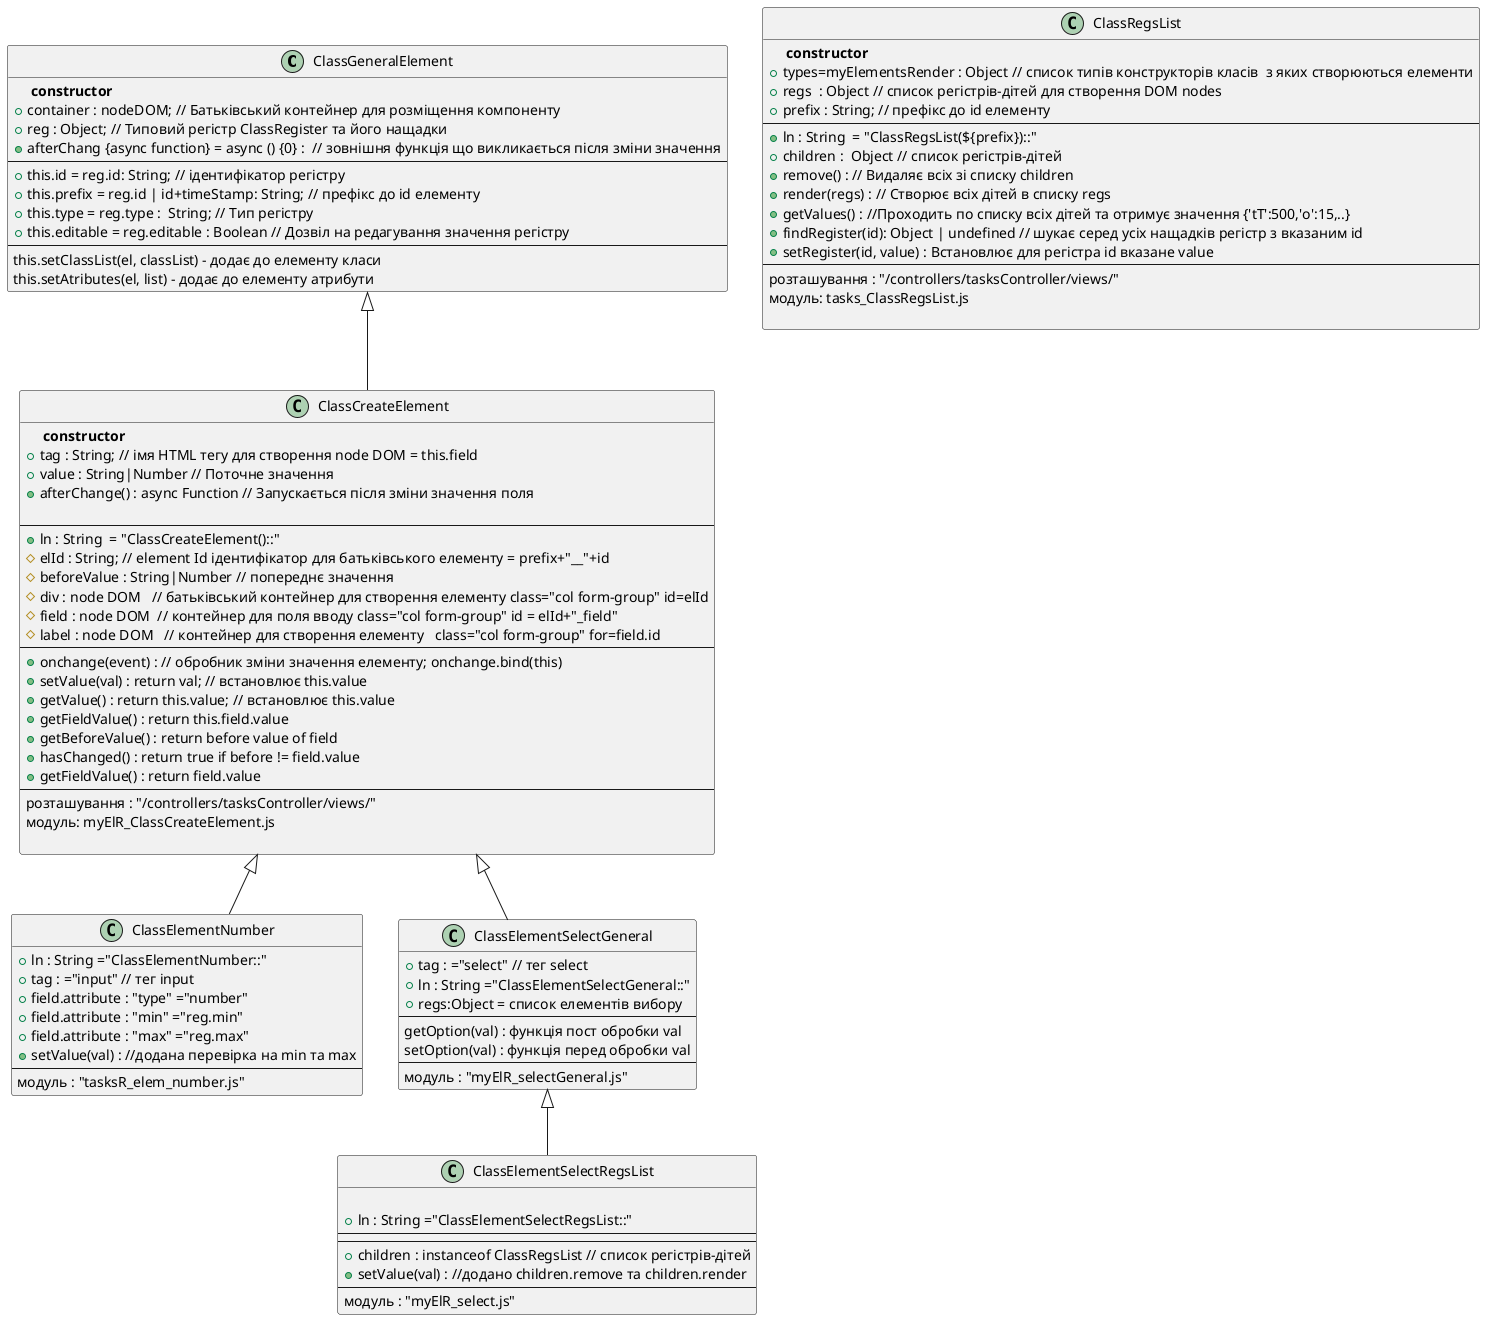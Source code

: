 @startuml DOM_elements

class ClassGeneralElement {
    ** constructor **
	+container : nodeDOM; // Батьківський контейнер для розміщення компоненту
	+reg : Object; // Типовий регістр ClassRegister та його нащадки
	+afterChang {async function} = async () {0} :  // зовнішня функція що викликається після зміни значення
	---
    +this.id = reg.id: String; // ідентифікатор регістру 
    +this.prefix = reg.id | id+timeStamp: String; // префікс до id елементу 
	+this.type = reg.type :  String; // Тип регістру
	+this.editable = reg.editable : Boolean // Дозвіл на редагування значення регістру
	---
	this.setClassList(el, classList) - додає до елементу класи
	this.setAtributes(el, list) - додає до елементу атрибути 
}
 ClassGeneralElement <|-- ClassCreateElement
 
class ClassCreateElement {
    ** constructor **
    +tag : String; // імя HTML тегу для створення node DOM = this.field
	+value : String|Number // Поточне значення
	+afterChange() : async Function // Запускається після зміни значення поля
	
	---
	+ln : String  = "ClassCreateElement()::"
    #elId : String; // element Id ідентифікатор для батьківського елементу = prefix+"__"+id
    #beforeValue : String|Number // попереднє значення
    #div : node DOM   // батьківський контейнер для створення елементу class="col form-group" id=elId
    #field : node DOM  // контейнер для поля вводу class="col form-group" id = elId+"_field"
    #label : node DOM   // контейнер для створення елементу   class="col form-group" for=field.id
    ---
    +onchange(event) : // обробник зміни значення елементу; onchange.bind(this)
    +setValue(val) : return val; // встановлює this.value
    +getValue() : return this.value; // встановлює this.value
    +getFieldValue() : return this.field.value
	+getBeforeValue() : return before value of field
	+hasChanged() : return true if before != field.value
	+getFieldValue() : return field.value
    ---
    розташування : "/controllers/tasksController/views/"
    модуль: myElR_ClassCreateElement.js 
    
}

class ClassElementNumber {
    +ln : String ="ClassElementNumber::"
    +tag : ="input" // тег input
    +field.attribute : "type" ="number"
    +field.attribute : "min" ="reg.min"
    +field.attribute : "max" ="reg.max"
    +setValue(val) : //додана перевірка на min та max
    ---
    модуль : "tasksR_elem_number.js" 
}
ClassCreateElement <|-- ClassElementNumber

class ClassElementSelectGeneral {
    +tag : ="select" // тег select
    +ln : String ="ClassElementSelectGeneral::"
    +regs:Object = список елементів вибору
    ---
	getOption(val) : функція пост обробки val
	setOption(val) : функція перед обробки val
	---
    модуль : "myElR_selectGeneral.js" 
}
ClassCreateElement <|-- ClassElementSelectGeneral

class ClassElementSelectRegsList {
    
    +ln : String ="ClassElementSelectRegsList::"
	---
	---
    +children : instanceof ClassRegsList // список регістрів-дітей 
    +setValue(val) : //додано children.remove та children.render
    ---
    модуль : "myElR_select.js" 
}
ClassElementSelectGeneral <|-- ClassElementSelectRegsList


class ClassRegsList {   
    ** constructor **
    +types=myElementsRender : Object // список типів конструкторів класів  з яких створюються елементи 
    +regs  : Object // список регістрів-дітей для створення DOM nodes
    +prefix : String; // префікс до id елементу 
	---
	+ln : String  = "ClassRegsList(${prefix})::"
    +children :  Object // список регістрів-дітей
    +remove() : // Видаляє всіх зі списку children
    +render(regs) : // Створює всіх дітей в списку regs
    +getValues() : //Проходить по списку всіх дітей та отримує значення {'tT':500,'o':15,..}
    +findRegister(id): Object | undefined // шукає серед усіх нащадків регістр з вказаним id
    +setRegister(id, value) : Встановлює для регістра id вказане value 
    ---
    розташування : "/controllers/tasksController/views/"
    модуль: tasks_ClassRegsList.js 
    
}

@enduml